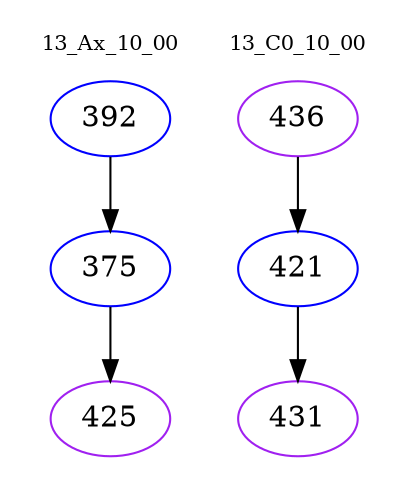 digraph{
subgraph cluster_0 {
color = white
label = "13_Ax_10_00";
fontsize=10;
T0_392 [label="392", color="blue"]
T0_392 -> T0_375 [color="black"]
T0_375 [label="375", color="blue"]
T0_375 -> T0_425 [color="black"]
T0_425 [label="425", color="purple"]
}
subgraph cluster_1 {
color = white
label = "13_C0_10_00";
fontsize=10;
T1_436 [label="436", color="purple"]
T1_436 -> T1_421 [color="black"]
T1_421 [label="421", color="blue"]
T1_421 -> T1_431 [color="black"]
T1_431 [label="431", color="purple"]
}
}
